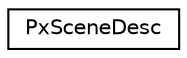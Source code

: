 digraph "Graphical Class Hierarchy"
{
  edge [fontname="Helvetica",fontsize="10",labelfontname="Helvetica",labelfontsize="10"];
  node [fontname="Helvetica",fontsize="10",shape=record];
  rankdir="LR";
  Node0 [label="PxSceneDesc",height=0.2,width=0.4,color="black", fillcolor="white", style="filled",URL="$classPxSceneDesc.html",tooltip="Descriptor class for scenes. See PxScene. "];
}
